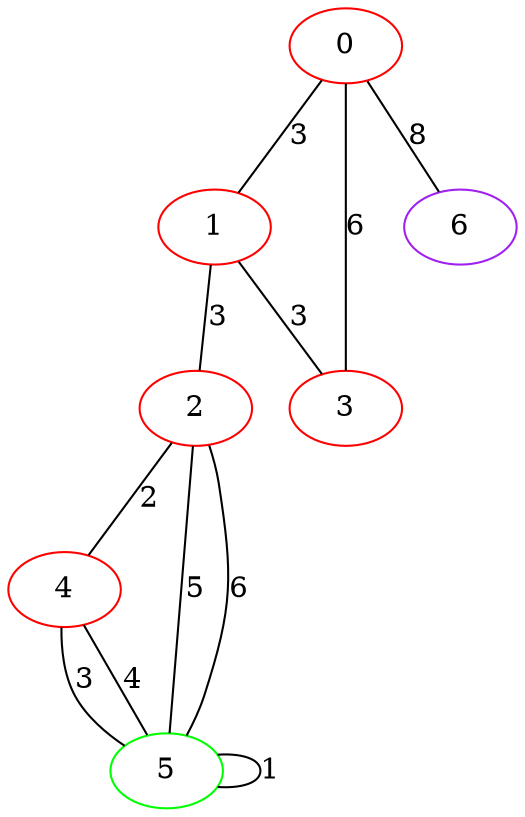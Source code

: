 graph "" {
0 [color=red, weight=1];
1 [color=red, weight=1];
2 [color=red, weight=1];
3 [color=red, weight=1];
4 [color=red, weight=1];
5 [color=green, weight=2];
6 [color=purple, weight=4];
0 -- 1  [key=0, label=3];
0 -- 3  [key=0, label=6];
0 -- 6  [key=0, label=8];
1 -- 2  [key=0, label=3];
1 -- 3  [key=0, label=3];
2 -- 4  [key=0, label=2];
2 -- 5  [key=0, label=5];
2 -- 5  [key=1, label=6];
4 -- 5  [key=0, label=3];
4 -- 5  [key=1, label=4];
5 -- 5  [key=0, label=1];
}
